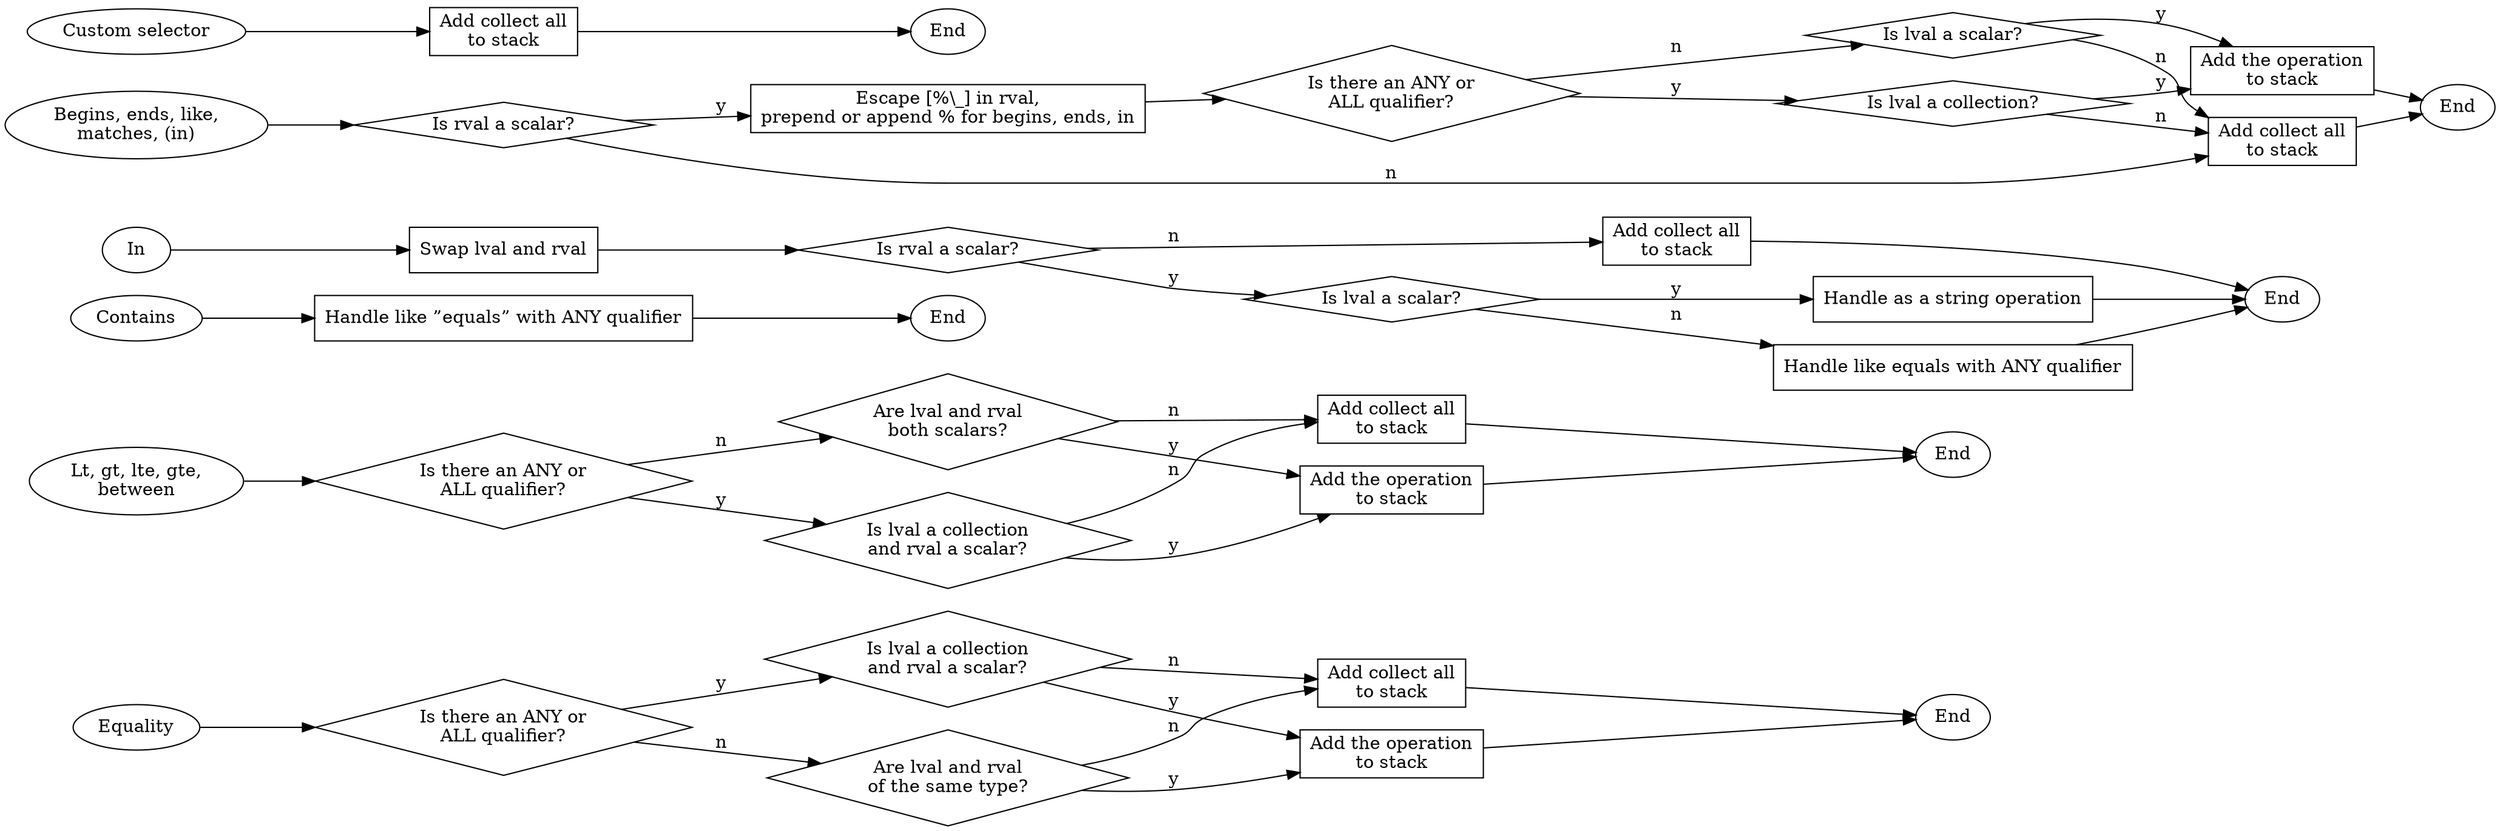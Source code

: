 digraph G
{
	rankdir = "LR";
	{
		node []		
		start2 [label = "Equality"]
		end2 [label = "End"]
		
		start1 [label = "Lt, gt, lte, gte,\nbetween"]
		end1 [label = "End"]
		
		start3 [label = "Contains"]
		end3 [label = "End"]
		
		start4 [label = "In"]
		end4 [label = "End"]
		
		start5 [label = "Begins, ends, like,\nmatches, (in)"]
		end5 [label = "End"]
		
		start6 [label = "Custom selector"]
		end6 [label = "End"]
	}
	{
		node [shape = box]
		P1 [label = "Add collect all\nto stack"]
		P2 [label = "Add the operation\nto stack"]

		P3 [label = "Add collect all\nto stack"]
		P4 [label = "Add the operation\nto stack"]
		
		P5 [label = "Handle like ”equals” with ANY qualifier"]
		
		P6 [label = "Swap lval and rval"]
		P7 [label = "Handle as a string operation"]
		P8 [label = "Handle like equals with ANY qualifier"]
		P9 [label = "Add collect all\nto stack"]
		
		P10 [label = "Escape [%\\_] in rval,\nprepend or append % for begins, ends, in"]
		P11 [label = "Add the operation\nto stack"]
		P13 [label = "Add collect all\nto stack"]
		
		P12 [label = "Add collect all\nto stack"]
	}
	{
		node [shape = diamond]
		D1 [label = "Is there an ANY or\nALL qualifier?"]
		D2 [label = "Are lval and rval\nboth scalars?"]
		D3 [label = "Is lval a collection\nand rval a scalar?"]		
		
		D4 [label = "Is there an ANY or\nALL qualifier?"]
		D5 [label = "Is lval a collection\nand rval a scalar?"]		
		D6 [label = "Are lval and rval\nof the same type?"]
		
		D7 [label = "Is rval a scalar?"]
		D8 [label = "Is lval a scalar?"]
		
		D9 [label = "Is rval a scalar?"]
		D10 [label = "Is there an ANY or\nALL qualifier?"]
		D11 [label = "Is lval a scalar?"]
		D12 [label = "Is lval a collection?"]
	}
	
	start2 -> D4
	D4 -> D5 [label=y]
	D4 -> D6 [label=n]
	D5 -> P4 [label=y]
	D5 -> P3 [label=n]
	D6 -> P4 [label=y]
	D6 -> P3 [label=n]
	P3 -> end2
	P4 -> end2
	
	start1 -> D1
	D1 -> D3 [label=y]
	D1 -> D2 [label=n]
	D2 -> P2 [label=y]
	D2 -> P1 [label=n]
	D3 -> P2 [label=y]
	D3 -> P1 [label=n]
	P1 -> end1
	P2 -> end1
	
	start3 -> P5 -> end3
	
	start4 -> P6
	P6 -> D7
	D7 -> D8 [label=y]
	D7 -> P9 [label=n]
	D8 -> P7 [label=y]
	D8 -> P8 [label=n]
	P7 -> end4
	P8 -> end4
	P9 -> end4
		
	start5 -> D9
	D9 -> P10 [label=y]
	D9 -> P13 [label=n]
	P10 -> D10
	D10 -> D12 [label=y]
	D10 -> D11 [label=n]
	D11 -> P11 [label=y]
	D11 -> P13 [label=n]
	D12 -> P11 [label=y]
	D12 -> P13 [label=n]
	P11 -> end5
	P13 -> end5
	
	start6 -> P12 -> end6
}

